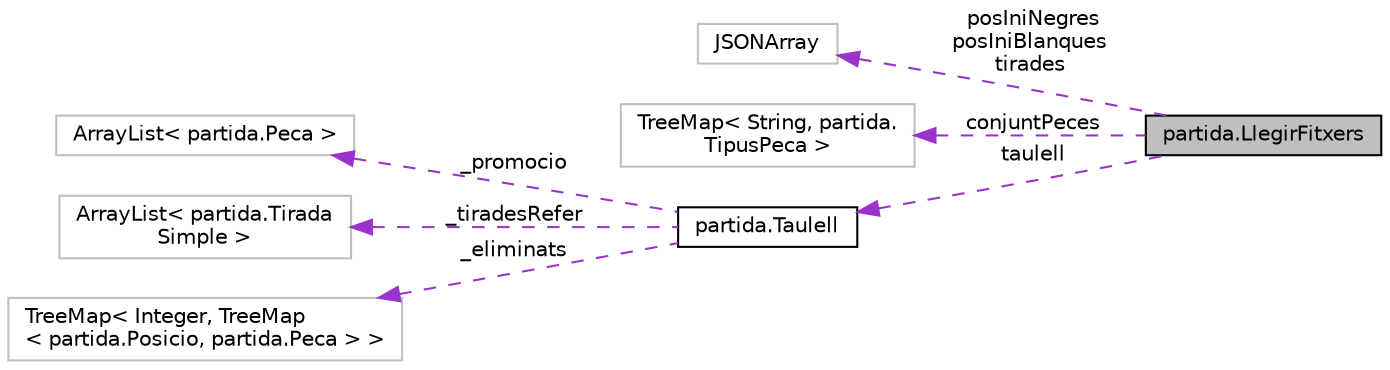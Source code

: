 digraph "partida.LlegirFitxers"
{
 // LATEX_PDF_SIZE
  edge [fontname="Helvetica",fontsize="10",labelfontname="Helvetica",labelfontsize="10"];
  node [fontname="Helvetica",fontsize="10",shape=record];
  rankdir="LR";
  Node1 [label="partida.LlegirFitxers",height=0.2,width=0.4,color="black", fillcolor="grey75", style="filled", fontcolor="black",tooltip="Classe de lectura de fitxers d'entrada."];
  Node2 -> Node1 [dir="back",color="darkorchid3",fontsize="10",style="dashed",label=" posIniNegres\nposIniBlanques\ntirades" ,fontname="Helvetica"];
  Node2 [label="JSONArray",height=0.2,width=0.4,color="grey75", fillcolor="white", style="filled",tooltip=" "];
  Node3 -> Node1 [dir="back",color="darkorchid3",fontsize="10",style="dashed",label=" conjuntPeces" ,fontname="Helvetica"];
  Node3 [label="TreeMap\< String, partida.\lTipusPeca \>",height=0.2,width=0.4,color="grey75", fillcolor="white", style="filled",tooltip=" "];
  Node4 -> Node1 [dir="back",color="darkorchid3",fontsize="10",style="dashed",label=" taulell" ,fontname="Helvetica"];
  Node4 [label="partida.Taulell",height=0.2,width=0.4,color="black", fillcolor="white", style="filled",URL="$classpartida_1_1_taulell.html",tooltip="Modul que representa el taulell d'escacs el qual pot ser modificable."];
  Node5 -> Node4 [dir="back",color="darkorchid3",fontsize="10",style="dashed",label=" _promocio" ,fontname="Helvetica"];
  Node5 [label="ArrayList\< partida.Peca \>",height=0.2,width=0.4,color="grey75", fillcolor="white", style="filled",tooltip=" "];
  Node6 -> Node4 [dir="back",color="darkorchid3",fontsize="10",style="dashed",label=" _tiradesRefer" ,fontname="Helvetica"];
  Node6 [label="ArrayList\< partida.Tirada\lSimple \>",height=0.2,width=0.4,color="grey75", fillcolor="white", style="filled",tooltip=" "];
  Node7 -> Node4 [dir="back",color="darkorchid3",fontsize="10",style="dashed",label=" _eliminats" ,fontname="Helvetica"];
  Node7 [label="TreeMap\< Integer, TreeMap\l\< partida.Posicio, partida.Peca \> \>",height=0.2,width=0.4,color="grey75", fillcolor="white", style="filled",tooltip=" "];
}
